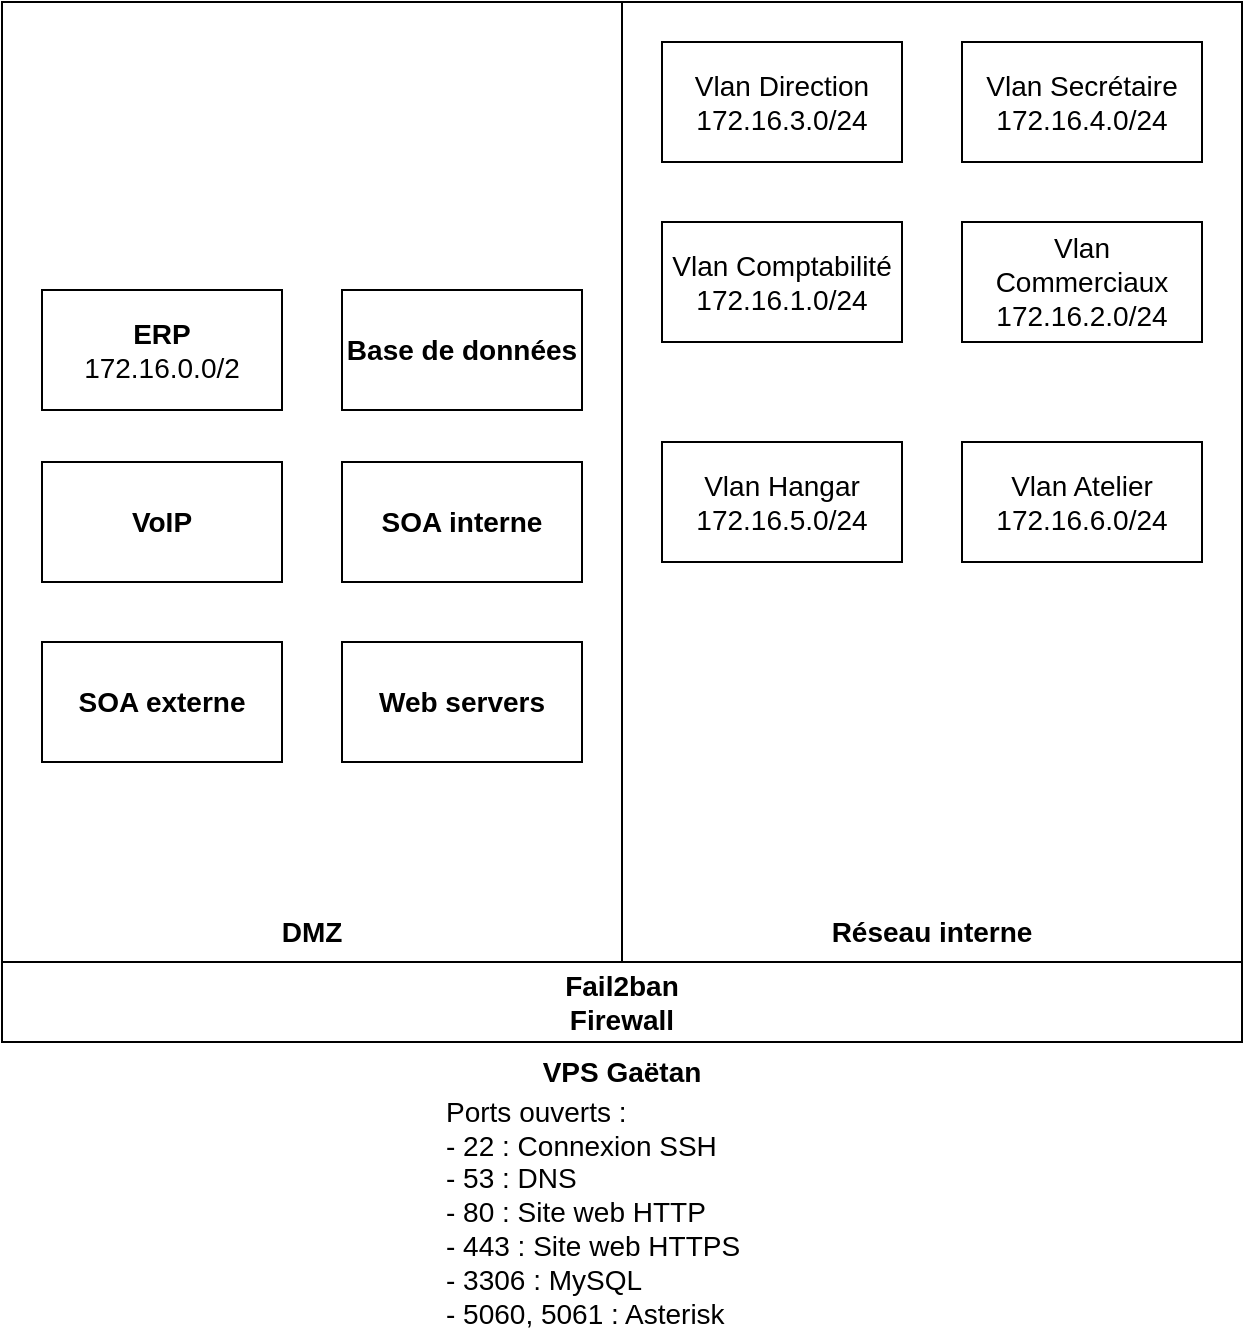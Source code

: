 <mxfile version="13.5.1" type="device"><diagram id="3pZtjz4yVvYNqh9cxcVZ" name="Page-1"><mxGraphModel dx="1086" dy="816" grid="0" gridSize="10" guides="1" tooltips="1" connect="1" arrows="1" fold="1" page="1" pageScale="1" pageWidth="827" pageHeight="1169" math="0" shadow="0"><root><mxCell id="0"/><mxCell id="1" parent="0"/><mxCell id="p2fqTvyGOJpq2nBVoV29-2" value="&lt;font style=&quot;font-size: 14px&quot;&gt;&lt;b&gt;VPS Gaëtan&lt;/b&gt;&lt;/font&gt;" style="rounded=0;whiteSpace=wrap;html=1;fillColor=none;labelPosition=center;verticalLabelPosition=bottom;align=center;verticalAlign=top;" parent="1" vertex="1"><mxGeometry x="90" y="150" width="620" height="520" as="geometry"/></mxCell><mxCell id="p2fqTvyGOJpq2nBVoV29-3" value="&lt;font style=&quot;font-size: 14px&quot;&gt;&lt;b&gt;Fail2ban&lt;br&gt;Firewall&lt;br&gt;&lt;/b&gt;&lt;/font&gt;" style="rounded=0;whiteSpace=wrap;html=1;fillColor=none;" parent="1" vertex="1"><mxGeometry x="90" y="630" width="620" height="40" as="geometry"/></mxCell><mxCell id="p2fqTvyGOJpq2nBVoV29-4" value="&lt;font style=&quot;font-size: 14px&quot;&gt;&lt;b&gt;DMZ&lt;/b&gt;&lt;/font&gt;" style="rounded=0;whiteSpace=wrap;html=1;fillColor=none;labelPosition=center;verticalLabelPosition=bottom;align=center;verticalAlign=top;spacingBottom=0;spacingTop=-30;" parent="1" vertex="1"><mxGeometry x="90" y="150" width="310" height="480" as="geometry"/></mxCell><mxCell id="p2fqTvyGOJpq2nBVoV29-5" value="&lt;font style=&quot;font-size: 14px&quot;&gt;&lt;b&gt;Réseau interne&lt;/b&gt;&lt;/font&gt;" style="rounded=0;whiteSpace=wrap;html=1;fillColor=none;labelPosition=center;verticalLabelPosition=bottom;align=center;verticalAlign=top;spacingTop=-30;" parent="1" vertex="1"><mxGeometry x="400" y="150" width="310" height="480" as="geometry"/></mxCell><mxCell id="p2fqTvyGOJpq2nBVoV29-6" value="&lt;b&gt;&lt;font style=&quot;font-size: 14px&quot;&gt;SOA externe&lt;/font&gt;&lt;/b&gt;" style="rounded=0;whiteSpace=wrap;html=1;fillColor=none;" parent="1" vertex="1"><mxGeometry x="110" y="470" width="120" height="60" as="geometry"/></mxCell><mxCell id="p2fqTvyGOJpq2nBVoV29-7" value="&lt;font style=&quot;font-size: 14px&quot;&gt;&lt;b&gt;Web servers&lt;/b&gt;&lt;/font&gt;" style="rounded=0;whiteSpace=wrap;html=1;fillColor=none;" parent="1" vertex="1"><mxGeometry x="260" y="470" width="120" height="60" as="geometry"/></mxCell><mxCell id="p2fqTvyGOJpq2nBVoV29-8" value="&lt;b&gt;&lt;font style=&quot;font-size: 14px&quot;&gt;VoIP&lt;/font&gt;&lt;/b&gt;" style="rounded=0;whiteSpace=wrap;html=1;fillColor=none;" parent="1" vertex="1"><mxGeometry x="110" y="380" width="120" height="60" as="geometry"/></mxCell><mxCell id="p2fqTvyGOJpq2nBVoV29-9" value="&lt;font style=&quot;font-size: 14px;&quot;&gt;&lt;b style=&quot;font-size: 14px;&quot;&gt;SOA interne&lt;/b&gt;&lt;/font&gt;" style="rounded=0;whiteSpace=wrap;html=1;fillColor=none;fontSize=14;" parent="1" vertex="1"><mxGeometry x="260" y="380" width="120" height="60" as="geometry"/></mxCell><mxCell id="p2fqTvyGOJpq2nBVoV29-10" value="Vlan Hangar&lt;br&gt;172.16.5.0/24" style="rounded=0;whiteSpace=wrap;html=1;fillColor=none;fontSize=14;" parent="1" vertex="1"><mxGeometry x="420" y="370" width="120" height="60" as="geometry"/></mxCell><mxCell id="p2fqTvyGOJpq2nBVoV29-12" value="&lt;font style=&quot;font-size: 14px&quot;&gt;Vlan Direction&lt;br&gt;172.16.3.0/24&lt;br&gt;&lt;/font&gt;" style="rounded=0;whiteSpace=wrap;html=1;fillColor=none;" parent="1" vertex="1"><mxGeometry x="420" y="170" width="120" height="60" as="geometry"/></mxCell><mxCell id="p2fqTvyGOJpq2nBVoV29-13" value="Vlan Comptabilité&lt;br&gt;172.16.1.0/24" style="rounded=0;whiteSpace=wrap;html=1;fillColor=none;fontSize=14;" parent="1" vertex="1"><mxGeometry x="420" y="260" width="120" height="60" as="geometry"/></mxCell><mxCell id="p2fqTvyGOJpq2nBVoV29-14" value="Vlan Commerciaux&lt;br&gt;172.16.2.0/24" style="rounded=0;whiteSpace=wrap;html=1;fillColor=none;fontSize=14;" parent="1" vertex="1"><mxGeometry x="570" y="260" width="120" height="60" as="geometry"/></mxCell><mxCell id="p2fqTvyGOJpq2nBVoV29-15" value="&lt;font style=&quot;font-size: 14px&quot;&gt;Vlan Atelier&lt;br&gt;172.16.6.0/24&lt;br&gt;&lt;/font&gt;" style="rounded=0;whiteSpace=wrap;html=1;fillColor=none;" parent="1" vertex="1"><mxGeometry x="570" y="370" width="120" height="60" as="geometry"/></mxCell><mxCell id="p2fqTvyGOJpq2nBVoV29-16" value="&lt;font style=&quot;font-size: 14px&quot;&gt;Vlan Secrétaire&lt;br&gt;172.16.4.0/24&lt;br&gt;&lt;/font&gt;" style="rounded=0;whiteSpace=wrap;html=1;fillColor=none;" parent="1" vertex="1"><mxGeometry x="570" y="170" width="120" height="60" as="geometry"/></mxCell><mxCell id="p2fqTvyGOJpq2nBVoV29-17" value="&lt;font style=&quot;font-size: 14px&quot;&gt;&lt;b&gt;ERP&lt;/b&gt;&lt;br&gt;172.16.0.0/2&lt;br&gt;&lt;/font&gt;" style="rounded=0;whiteSpace=wrap;html=1;fillColor=none;" parent="1" vertex="1"><mxGeometry x="110" y="294" width="120" height="60" as="geometry"/></mxCell><mxCell id="p2fqTvyGOJpq2nBVoV29-18" value="&lt;font style=&quot;font-size: 14px&quot;&gt;&lt;b&gt;Base de données&lt;/b&gt;&lt;/font&gt;" style="rounded=0;whiteSpace=wrap;html=1;fillColor=none;" parent="1" vertex="1"><mxGeometry x="260" y="294" width="120" height="60" as="geometry"/></mxCell><mxCell id="p2fqTvyGOJpq2nBVoV29-19" value="Ports ouverts :&amp;nbsp;&lt;br&gt;- 22 : Connexion SSH&lt;br&gt;- 53 : DNS&lt;br&gt;- 80 : Site web HTTP&lt;br&gt;- 443 : Site web HTTPS&lt;br&gt;- 3306 : MySQL&lt;br&gt;- 5060, 5061 : Asterisk&lt;br&gt;" style="text;html=1;strokeColor=none;fillColor=none;align=left;verticalAlign=middle;whiteSpace=wrap;rounded=0;fontSize=14;" parent="1" vertex="1"><mxGeometry x="310" y="690" width="194" height="130" as="geometry"/></mxCell></root></mxGraphModel></diagram></mxfile>